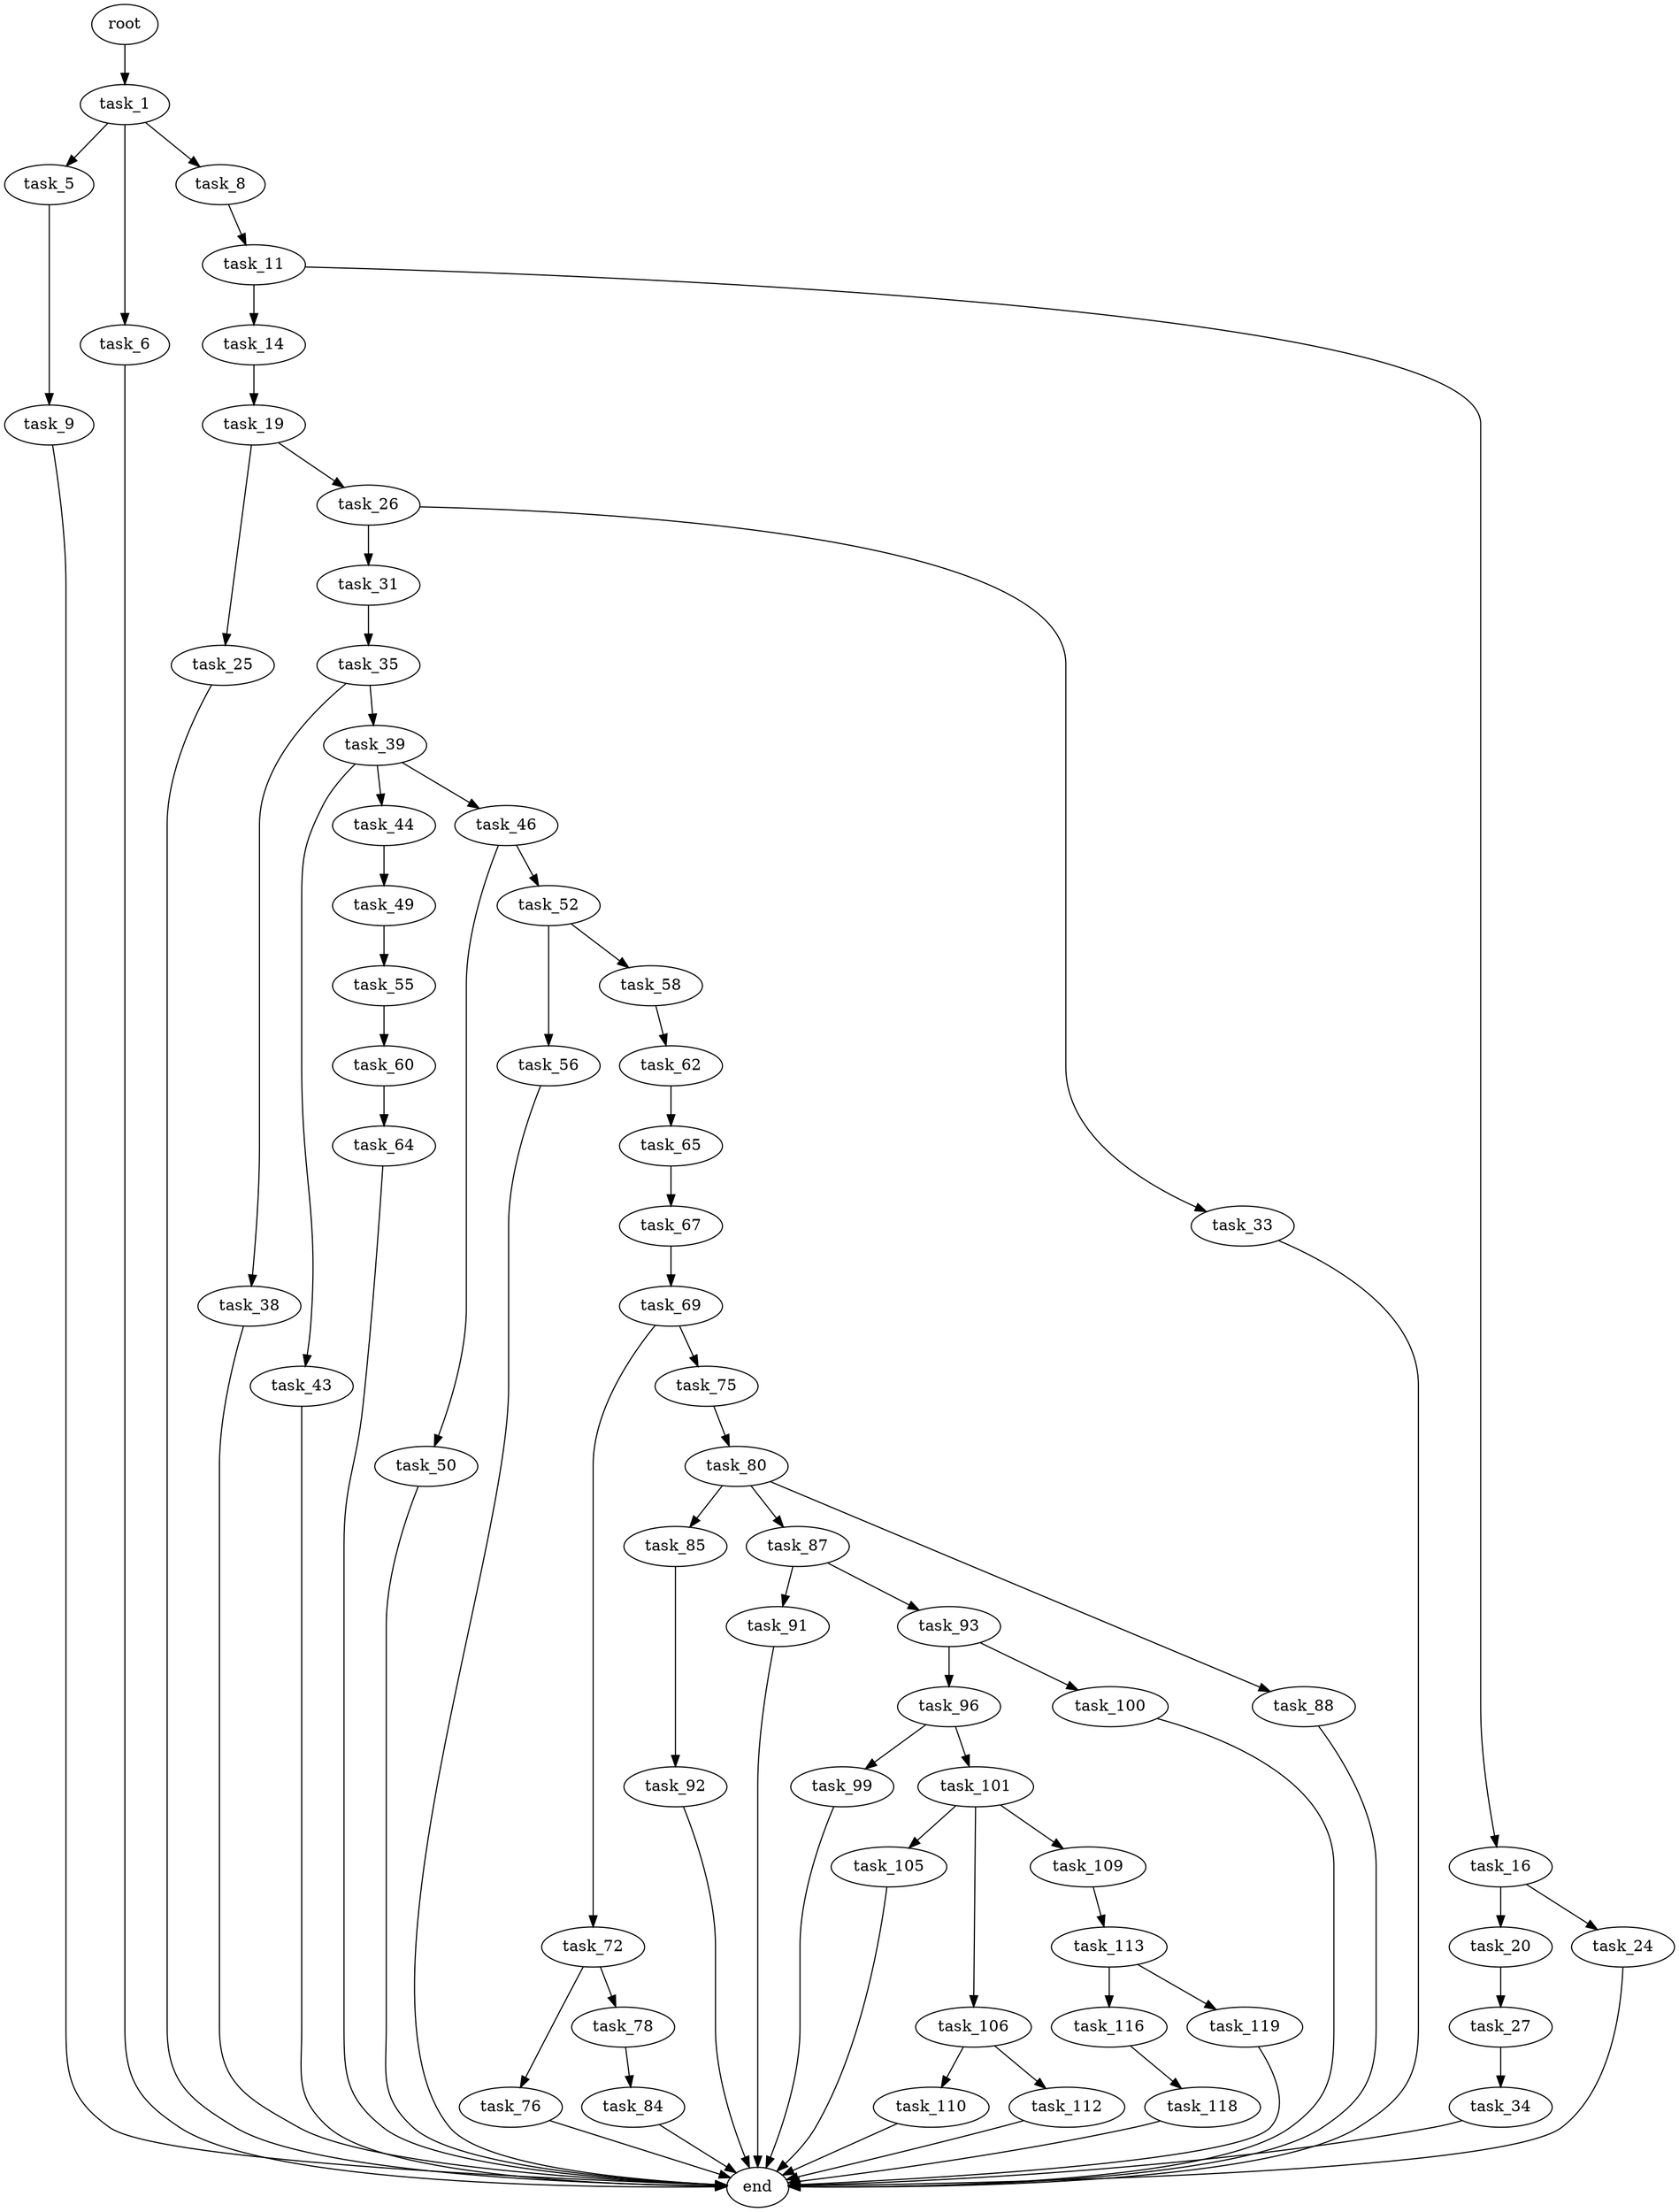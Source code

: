 digraph G {
  root [size="0.000000"];
  task_1 [size="26972511909.000000"];
  task_5 [size="152482864189.000000"];
  task_6 [size="1198025219.000000"];
  task_8 [size="375941938.000000"];
  task_9 [size="43145295702.000000"];
  task_11 [size="68719476736.000000"];
  task_14 [size="1073741824000.000000"];
  task_16 [size="68719476736.000000"];
  task_19 [size="782757789696.000000"];
  task_20 [size="549755813888.000000"];
  task_24 [size="888426455255.000000"];
  task_25 [size="231928233984.000000"];
  task_26 [size="207010138040.000000"];
  task_27 [size="41040607748.000000"];
  task_31 [size="5164453711.000000"];
  task_33 [size="824502772563.000000"];
  task_34 [size="95242398253.000000"];
  task_35 [size="12515983112.000000"];
  task_38 [size="11753256515.000000"];
  task_39 [size="444108140916.000000"];
  task_43 [size="368293445632.000000"];
  task_44 [size="782757789696.000000"];
  task_46 [size="19368492373.000000"];
  task_49 [size="2558628103.000000"];
  task_50 [size="2086027518.000000"];
  task_52 [size="216705354271.000000"];
  task_55 [size="31191142643.000000"];
  task_56 [size="134217728000.000000"];
  task_58 [size="8612916634.000000"];
  task_60 [size="29459855685.000000"];
  task_62 [size="785021034381.000000"];
  task_64 [size="24103770703.000000"];
  task_65 [size="782757789696.000000"];
  task_67 [size="68719476736.000000"];
  task_69 [size="708297235766.000000"];
  task_72 [size="68719476736.000000"];
  task_75 [size="782757789696.000000"];
  task_76 [size="176965921679.000000"];
  task_78 [size="16232267633.000000"];
  task_80 [size="1294403895.000000"];
  task_84 [size="134217728000.000000"];
  task_85 [size="368293445632.000000"];
  task_87 [size="18262249241.000000"];
  task_88 [size="804783034731.000000"];
  task_91 [size="8589934592.000000"];
  task_92 [size="8589934592.000000"];
  task_93 [size="68719476736.000000"];
  task_96 [size="1212229578421.000000"];
  task_99 [size="619151756951.000000"];
  task_100 [size="1019120987805.000000"];
  task_101 [size="8589934592.000000"];
  task_105 [size="8589934592.000000"];
  task_106 [size="782757789696.000000"];
  task_109 [size="9966440566.000000"];
  task_110 [size="824828015109.000000"];
  task_112 [size="25737662595.000000"];
  task_113 [size="74556469648.000000"];
  task_116 [size="28991029248.000000"];
  task_118 [size="231928233984.000000"];
  task_119 [size="67200449465.000000"];
  end [size="0.000000"];

  root -> task_1 [size="1.000000"];
  task_1 -> task_5 [size="679477248.000000"];
  task_1 -> task_6 [size="679477248.000000"];
  task_1 -> task_8 [size="679477248.000000"];
  task_5 -> task_9 [size="411041792.000000"];
  task_6 -> end [size="1.000000"];
  task_8 -> task_11 [size="33554432.000000"];
  task_9 -> end [size="1.000000"];
  task_11 -> task_14 [size="134217728.000000"];
  task_11 -> task_16 [size="134217728.000000"];
  task_14 -> task_19 [size="838860800.000000"];
  task_16 -> task_20 [size="134217728.000000"];
  task_16 -> task_24 [size="134217728.000000"];
  task_19 -> task_25 [size="679477248.000000"];
  task_19 -> task_26 [size="679477248.000000"];
  task_20 -> task_27 [size="536870912.000000"];
  task_24 -> end [size="1.000000"];
  task_25 -> end [size="1.000000"];
  task_26 -> task_31 [size="679477248.000000"];
  task_26 -> task_33 [size="679477248.000000"];
  task_27 -> task_34 [size="838860800.000000"];
  task_31 -> task_35 [size="209715200.000000"];
  task_33 -> end [size="1.000000"];
  task_34 -> end [size="1.000000"];
  task_35 -> task_38 [size="536870912.000000"];
  task_35 -> task_39 [size="536870912.000000"];
  task_38 -> end [size="1.000000"];
  task_39 -> task_43 [size="838860800.000000"];
  task_39 -> task_44 [size="838860800.000000"];
  task_39 -> task_46 [size="838860800.000000"];
  task_43 -> end [size="1.000000"];
  task_44 -> task_49 [size="679477248.000000"];
  task_46 -> task_50 [size="75497472.000000"];
  task_46 -> task_52 [size="75497472.000000"];
  task_49 -> task_55 [size="75497472.000000"];
  task_50 -> end [size="1.000000"];
  task_52 -> task_56 [size="209715200.000000"];
  task_52 -> task_58 [size="209715200.000000"];
  task_55 -> task_60 [size="536870912.000000"];
  task_56 -> end [size="1.000000"];
  task_58 -> task_62 [size="679477248.000000"];
  task_60 -> task_64 [size="679477248.000000"];
  task_62 -> task_65 [size="838860800.000000"];
  task_64 -> end [size="1.000000"];
  task_65 -> task_67 [size="679477248.000000"];
  task_67 -> task_69 [size="134217728.000000"];
  task_69 -> task_72 [size="679477248.000000"];
  task_69 -> task_75 [size="679477248.000000"];
  task_72 -> task_76 [size="134217728.000000"];
  task_72 -> task_78 [size="134217728.000000"];
  task_75 -> task_80 [size="679477248.000000"];
  task_76 -> end [size="1.000000"];
  task_78 -> task_84 [size="301989888.000000"];
  task_80 -> task_85 [size="33554432.000000"];
  task_80 -> task_87 [size="33554432.000000"];
  task_80 -> task_88 [size="33554432.000000"];
  task_84 -> end [size="1.000000"];
  task_85 -> task_92 [size="411041792.000000"];
  task_87 -> task_91 [size="679477248.000000"];
  task_87 -> task_93 [size="679477248.000000"];
  task_88 -> end [size="1.000000"];
  task_91 -> end [size="1.000000"];
  task_92 -> end [size="1.000000"];
  task_93 -> task_96 [size="134217728.000000"];
  task_93 -> task_100 [size="134217728.000000"];
  task_96 -> task_99 [size="838860800.000000"];
  task_96 -> task_101 [size="838860800.000000"];
  task_99 -> end [size="1.000000"];
  task_100 -> end [size="1.000000"];
  task_101 -> task_105 [size="33554432.000000"];
  task_101 -> task_106 [size="33554432.000000"];
  task_101 -> task_109 [size="33554432.000000"];
  task_105 -> end [size="1.000000"];
  task_106 -> task_110 [size="679477248.000000"];
  task_106 -> task_112 [size="679477248.000000"];
  task_109 -> task_113 [size="33554432.000000"];
  task_110 -> end [size="1.000000"];
  task_112 -> end [size="1.000000"];
  task_113 -> task_116 [size="134217728.000000"];
  task_113 -> task_119 [size="134217728.000000"];
  task_116 -> task_118 [size="75497472.000000"];
  task_118 -> end [size="1.000000"];
  task_119 -> end [size="1.000000"];
}
